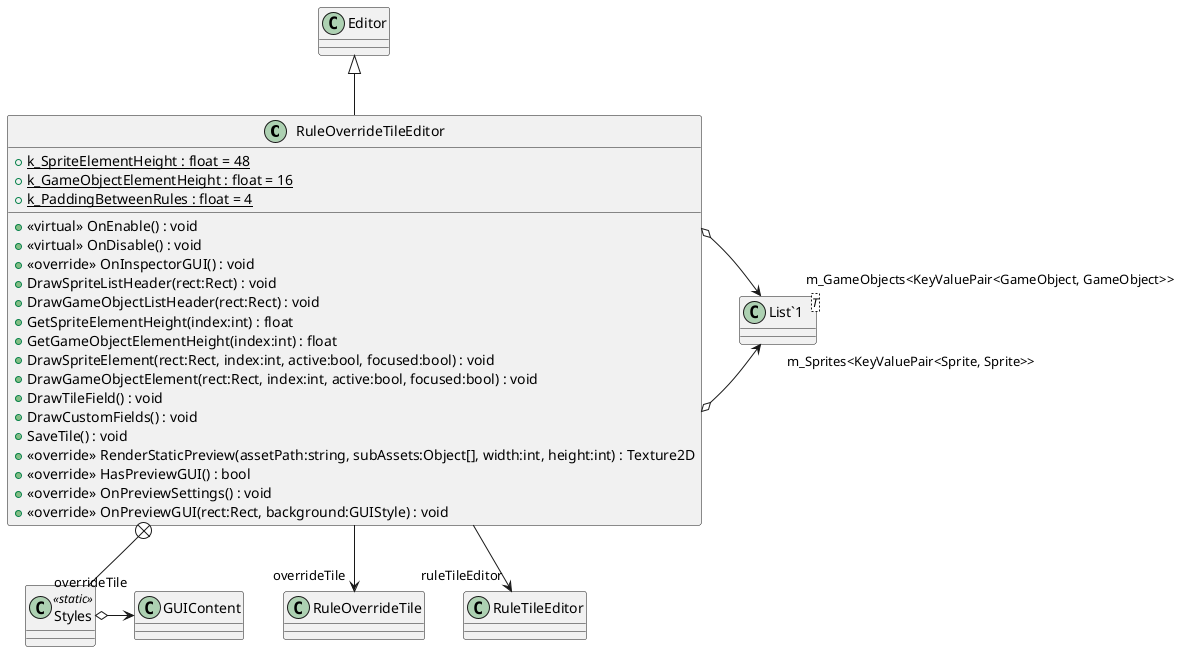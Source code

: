 @startuml
class RuleOverrideTileEditor {
    + {static} k_SpriteElementHeight : float = 48
    + {static} k_GameObjectElementHeight : float = 16
    + {static} k_PaddingBetweenRules : float = 4
    + <<virtual>> OnEnable() : void
    + <<virtual>> OnDisable() : void
    + <<override>> OnInspectorGUI() : void
    + DrawSpriteListHeader(rect:Rect) : void
    + DrawGameObjectListHeader(rect:Rect) : void
    + GetSpriteElementHeight(index:int) : float
    + GetGameObjectElementHeight(index:int) : float
    + DrawSpriteElement(rect:Rect, index:int, active:bool, focused:bool) : void
    + DrawGameObjectElement(rect:Rect, index:int, active:bool, focused:bool) : void
    + DrawTileField() : void
    + DrawCustomFields() : void
    + SaveTile() : void
    + <<override>> RenderStaticPreview(assetPath:string, subAssets:Object[], width:int, height:int) : Texture2D
    + <<override>> HasPreviewGUI() : bool
    + <<override>> OnPreviewSettings() : void
    + <<override>> OnPreviewGUI(rect:Rect, background:GUIStyle) : void
}
class Styles <<static>> {
}
class "List`1"<T> {
}
Editor <|-- RuleOverrideTileEditor
RuleOverrideTileEditor --> "overrideTile" RuleOverrideTile
RuleOverrideTileEditor --> "ruleTileEditor" RuleTileEditor
RuleOverrideTileEditor o-> "m_Sprites<KeyValuePair<Sprite, Sprite>>" "List`1"
RuleOverrideTileEditor o-> "m_GameObjects<KeyValuePair<GameObject, GameObject>>" "List`1"
RuleOverrideTileEditor +-- Styles
Styles o-> "overrideTile" GUIContent
@enduml
